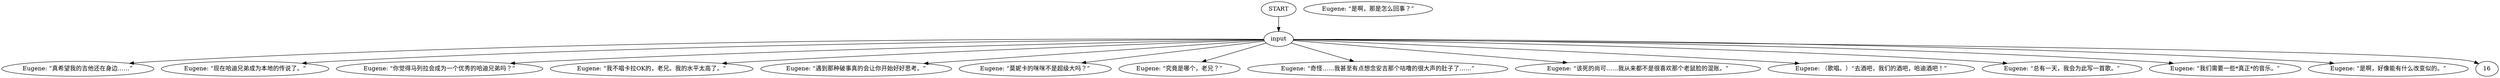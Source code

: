 # WHIRLING F1 / EUGENE barks
# Eugene barks:
# ==================================================
digraph G {
	  0 [label="START"];
	  1 [label="input"];
	  2 [label="Eugene: “真希望我的吉他还在身边……”"];
	  3 [label="Eugene: “现在哈迪兄弟成为本地的传说了。”"];
	  4 [label="Eugene: “是啊，那是怎么回事？”"];
	  5 [label="Eugene: “你觉得马列拉会成为一个优秀的哈迪兄弟吗？”"];
	  6 [label="Eugene: “我不唱卡拉OK的，老兄。我的水平太高了。”"];
	  7 [label="Eugene: “遇到那种破事真的会让你开始好好思考。”"];
	  8 [label="Eugene: “莫妮卡的咪咪不是超级大吗？”"];
	  9 [label="Eugene: “究竟是哪个，老兄？”"];
	  10 [label="Eugene: “奇怪……我甚至有点想念安吉那个咕噜的很大声的肚子了……”"];
	  11 [label="Eugene: “该死的尚可……我从来都不是很喜欢那个老鼠脸的混账。”"];
	  12 [label="Eugene: （歌唱。）“去酒吧，我们的酒吧，哈迪酒吧！”"];
	  13 [label="Eugene: “总有一天，我会为此写一首歌。”"];
	  14 [label="Eugene: “我们需要一些*真正*的音乐。”"];
	  15 [label="Eugene: “是啊，好像能有什么改变似的。”"];
	  0 -> 1
	  1 -> 2
	  1 -> 3
	  1 -> 5
	  1 -> 6
	  1 -> 7
	  1 -> 8
	  1 -> 9
	  1 -> 10
	  1 -> 11
	  1 -> 12
	  1 -> 13
	  1 -> 14
	  1 -> 15
	  1 -> 16
}

